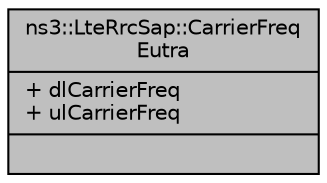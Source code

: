 digraph "ns3::LteRrcSap::CarrierFreqEutra"
{
  edge [fontname="Helvetica",fontsize="10",labelfontname="Helvetica",labelfontsize="10"];
  node [fontname="Helvetica",fontsize="10",shape=record];
  Node1 [label="{ns3::LteRrcSap::CarrierFreq\lEutra\n|+ dlCarrierFreq\l+ ulCarrierFreq\l|}",height=0.2,width=0.4,color="black", fillcolor="grey75", style="filled", fontcolor="black"];
}
